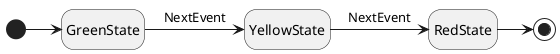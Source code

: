 @startuml
hide empty description
[*] -> GreenState
GreenState -> YellowState : NextEvent
YellowState -> RedState : NextEvent
RedState -> [*]
@enduml